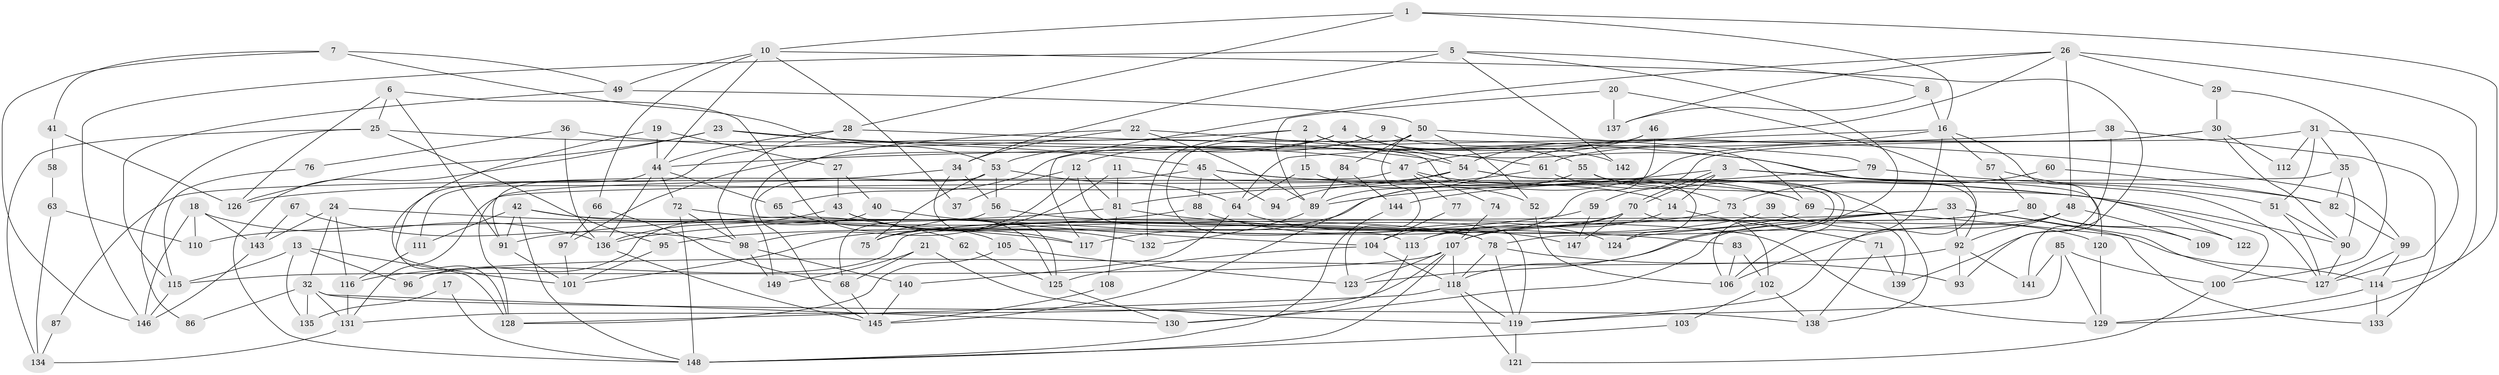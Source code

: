 // coarse degree distribution, {23: 0.01694915254237288, 10: 0.03389830508474576, 6: 0.05084745762711865, 12: 0.05084745762711865, 11: 0.05084745762711865, 16: 0.01694915254237288, 3: 0.1694915254237288, 4: 0.1694915254237288, 9: 0.03389830508474576, 18: 0.01694915254237288, 7: 0.0847457627118644, 8: 0.06779661016949153, 13: 0.01694915254237288, 2: 0.15254237288135594, 5: 0.06779661016949153}
// Generated by graph-tools (version 1.1) at 2025/18/03/04/25 18:18:45]
// undirected, 149 vertices, 298 edges
graph export_dot {
graph [start="1"]
  node [color=gray90,style=filled];
  1;
  2;
  3;
  4;
  5;
  6;
  7;
  8;
  9;
  10;
  11;
  12;
  13;
  14;
  15;
  16;
  17;
  18;
  19;
  20;
  21;
  22;
  23;
  24;
  25;
  26;
  27;
  28;
  29;
  30;
  31;
  32;
  33;
  34;
  35;
  36;
  37;
  38;
  39;
  40;
  41;
  42;
  43;
  44;
  45;
  46;
  47;
  48;
  49;
  50;
  51;
  52;
  53;
  54;
  55;
  56;
  57;
  58;
  59;
  60;
  61;
  62;
  63;
  64;
  65;
  66;
  67;
  68;
  69;
  70;
  71;
  72;
  73;
  74;
  75;
  76;
  77;
  78;
  79;
  80;
  81;
  82;
  83;
  84;
  85;
  86;
  87;
  88;
  89;
  90;
  91;
  92;
  93;
  94;
  95;
  96;
  97;
  98;
  99;
  100;
  101;
  102;
  103;
  104;
  105;
  106;
  107;
  108;
  109;
  110;
  111;
  112;
  113;
  114;
  115;
  116;
  117;
  118;
  119;
  120;
  121;
  122;
  123;
  124;
  125;
  126;
  127;
  128;
  129;
  130;
  131;
  132;
  133;
  134;
  135;
  136;
  137;
  138;
  139;
  140;
  141;
  142;
  143;
  144;
  145;
  146;
  147;
  148;
  149;
  1 -- 16;
  1 -- 28;
  1 -- 10;
  1 -- 114;
  2 -- 61;
  2 -- 54;
  2 -- 15;
  2 -- 91;
  2 -- 132;
  3 -- 70;
  3 -- 70;
  3 -- 89;
  3 -- 14;
  3 -- 51;
  3 -- 122;
  4 -- 53;
  4 -- 92;
  4 -- 55;
  4 -- 97;
  4 -- 142;
  5 -- 146;
  5 -- 8;
  5 -- 34;
  5 -- 118;
  5 -- 142;
  6 -- 125;
  6 -- 91;
  6 -- 25;
  6 -- 126;
  7 -- 49;
  7 -- 53;
  7 -- 41;
  7 -- 146;
  8 -- 16;
  8 -- 137;
  9 -- 12;
  9 -- 69;
  10 -- 44;
  10 -- 37;
  10 -- 49;
  10 -- 66;
  10 -- 141;
  11 -- 75;
  11 -- 14;
  11 -- 81;
  12 -- 119;
  12 -- 98;
  12 -- 37;
  12 -- 81;
  13 -- 128;
  13 -- 96;
  13 -- 115;
  13 -- 135;
  14 -- 107;
  14 -- 71;
  15 -- 64;
  15 -- 52;
  16 -- 64;
  16 -- 93;
  16 -- 57;
  16 -- 89;
  16 -- 106;
  17 -- 135;
  17 -- 148;
  18 -- 146;
  18 -- 143;
  18 -- 110;
  18 -- 136;
  19 -- 44;
  19 -- 101;
  19 -- 27;
  20 -- 89;
  20 -- 119;
  20 -- 137;
  21 -- 119;
  21 -- 68;
  21 -- 149;
  22 -- 34;
  22 -- 89;
  22 -- 124;
  22 -- 149;
  23 -- 126;
  23 -- 148;
  23 -- 45;
  23 -- 99;
  24 -- 117;
  24 -- 116;
  24 -- 32;
  24 -- 143;
  25 -- 47;
  25 -- 86;
  25 -- 95;
  25 -- 134;
  26 -- 129;
  26 -- 48;
  26 -- 29;
  26 -- 54;
  26 -- 117;
  26 -- 137;
  27 -- 43;
  27 -- 40;
  28 -- 44;
  28 -- 98;
  28 -- 120;
  29 -- 100;
  29 -- 30;
  30 -- 61;
  30 -- 90;
  30 -- 112;
  30 -- 117;
  31 -- 51;
  31 -- 127;
  31 -- 35;
  31 -- 59;
  31 -- 112;
  32 -- 131;
  32 -- 86;
  32 -- 130;
  32 -- 135;
  32 -- 138;
  33 -- 127;
  33 -- 123;
  33 -- 92;
  33 -- 96;
  33 -- 124;
  33 -- 133;
  34 -- 111;
  34 -- 56;
  34 -- 125;
  35 -- 90;
  35 -- 82;
  35 -- 131;
  36 -- 136;
  36 -- 54;
  36 -- 76;
  38 -- 44;
  38 -- 133;
  38 -- 139;
  39 -- 75;
  39 -- 120;
  40 -- 104;
  40 -- 96;
  41 -- 126;
  41 -- 58;
  42 -- 148;
  42 -- 91;
  42 -- 62;
  42 -- 111;
  42 -- 129;
  43 -- 117;
  43 -- 136;
  43 -- 132;
  44 -- 72;
  44 -- 128;
  44 -- 65;
  44 -- 136;
  45 -- 90;
  45 -- 69;
  45 -- 88;
  45 -- 94;
  45 -- 128;
  46 -- 104;
  46 -- 65;
  46 -- 47;
  47 -- 69;
  47 -- 74;
  47 -- 77;
  47 -- 87;
  48 -- 130;
  48 -- 92;
  48 -- 106;
  48 -- 109;
  49 -- 50;
  49 -- 115;
  50 -- 52;
  50 -- 113;
  50 -- 79;
  50 -- 84;
  50 -- 123;
  51 -- 127;
  51 -- 90;
  52 -- 106;
  53 -- 56;
  53 -- 145;
  53 -- 64;
  53 -- 75;
  54 -- 106;
  54 -- 78;
  54 -- 94;
  54 -- 126;
  55 -- 145;
  55 -- 73;
  55 -- 100;
  56 -- 78;
  56 -- 68;
  57 -- 127;
  57 -- 80;
  58 -- 63;
  59 -- 136;
  59 -- 147;
  60 -- 73;
  60 -- 82;
  61 -- 138;
  61 -- 81;
  62 -- 125;
  63 -- 110;
  63 -- 134;
  64 -- 124;
  64 -- 140;
  65 -- 105;
  66 -- 97;
  66 -- 68;
  67 -- 98;
  67 -- 143;
  68 -- 145;
  69 -- 114;
  69 -- 75;
  70 -- 102;
  70 -- 101;
  70 -- 113;
  70 -- 147;
  71 -- 139;
  71 -- 138;
  72 -- 98;
  72 -- 78;
  72 -- 148;
  73 -- 95;
  73 -- 139;
  74 -- 107;
  76 -- 115;
  77 -- 104;
  78 -- 118;
  78 -- 93;
  78 -- 119;
  79 -- 144;
  79 -- 82;
  80 -- 107;
  80 -- 109;
  80 -- 113;
  80 -- 122;
  81 -- 83;
  81 -- 108;
  81 -- 110;
  82 -- 99;
  83 -- 106;
  83 -- 102;
  84 -- 89;
  84 -- 144;
  85 -- 119;
  85 -- 129;
  85 -- 100;
  85 -- 141;
  87 -- 134;
  88 -- 147;
  88 -- 91;
  89 -- 132;
  90 -- 127;
  91 -- 101;
  92 -- 141;
  92 -- 93;
  92 -- 116;
  95 -- 101;
  97 -- 101;
  98 -- 140;
  98 -- 149;
  99 -- 114;
  99 -- 127;
  100 -- 121;
  102 -- 138;
  102 -- 103;
  103 -- 148;
  104 -- 125;
  104 -- 118;
  105 -- 128;
  105 -- 123;
  107 -- 118;
  107 -- 115;
  107 -- 123;
  107 -- 131;
  107 -- 148;
  108 -- 145;
  111 -- 116;
  113 -- 130;
  114 -- 129;
  114 -- 133;
  115 -- 146;
  116 -- 131;
  118 -- 121;
  118 -- 119;
  118 -- 128;
  119 -- 121;
  120 -- 129;
  125 -- 130;
  131 -- 134;
  136 -- 145;
  140 -- 145;
  143 -- 146;
  144 -- 148;
}
